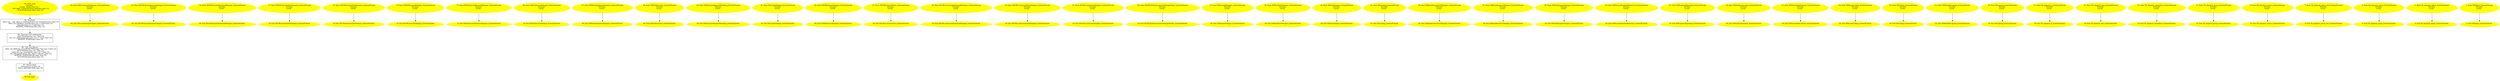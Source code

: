 digraph iCFG {
90 [label="90:  DeclStmt \n   n$4=_fun___objc_alloc_no_fail(sizeof(class Car ):unsigned long ) [line 13]\n  n$5=_fun_NSObject_init(n$4:class Car *) virtual [line 13]\n  *&honda:class Car *=n$5 [line 13]\n  REMOVE_TEMPS(n$4,n$5); [line 13]\n " shape="box"]
	

	 90 -> 89 ;
89 [label="89:  Message Call: setRunning: \n   n$3=*&honda:class Car * [line 14]\n  _fun_Car_setRunning:(n$3:class Car *,1:_Bool ) [line 14]\n  REMOVE_TEMPS(n$3); [line 14]\n " shape="box"]
	

	 89 -> 88 ;
88 [label="88:  Call _fun_NSLog \n   n$0=_fun_NSString_stringWithUTF8String:(\"%d\":char *) [line 15]\n  n$1=*&honda:class Car * [line 15]\n  n$2=_fun_Car_running(n$1:class Car *) [line 15]\n  _fun_NSLog(n$0:struct objc_object *,n$2:int ) [line 15]\n  REMOVE_TEMPS(n$0,n$1,n$2); [line 15]\n  NULLIFY(&honda,false); [line 15]\n " shape="box"]
	

	 88 -> 87 ;
87 [label="87:  Return Stmt \n   *&return:int =0 [line 16]\n  APPLY_ABSTRACTION; [line 16]\n " shape="box"]
	

	 87 -> 86 ;
86 [label="86: Exit main \n  " color=yellow style=filled]
	

85 [label="85: Start main\nFormals: \nLocals:  honda:class Car * \n   DECLARE_LOCALS(&return,&honda); [line 12]\n  NULLIFY(&honda,false); [line 12]\n " color=yellow style=filled]
	

	 85 -> 90 ;
84 [label="84: Exit NSUserActivityDelegate_frontendChecks \n  " color=yellow style=filled]
	

83 [label="83: Start NSUserActivityDelegate_frontendChecks\nFormals: \nLocals:  \n  " color=yellow style=filled]
	

	 83 -> 84 ;
82 [label="82: Exit NSURLSessionStreamDelegate_frontendChecks \n  " color=yellow style=filled]
	

81 [label="81: Start NSURLSessionStreamDelegate_frontendChecks\nFormals: \nLocals:  \n  " color=yellow style=filled]
	

	 81 -> 82 ;
80 [label="80: Exit NSURLSessionDownloadDelegate_frontendChecks \n  " color=yellow style=filled]
	

79 [label="79: Start NSURLSessionDownloadDelegate_frontendChecks\nFormals: \nLocals:  \n  " color=yellow style=filled]
	

	 79 -> 80 ;
78 [label="78: Exit NSURLSessionDataDelegate_frontendChecks \n  " color=yellow style=filled]
	

77 [label="77: Start NSURLSessionDataDelegate_frontendChecks\nFormals: \nLocals:  \n  " color=yellow style=filled]
	

	 77 -> 78 ;
76 [label="76: Exit NSURLSessionTaskDelegate_frontendChecks \n  " color=yellow style=filled]
	

75 [label="75: Start NSURLSessionTaskDelegate_frontendChecks\nFormals: \nLocals:  \n  " color=yellow style=filled]
	

	 75 -> 76 ;
74 [label="74: Exit NSURLSessionDelegate_frontendChecks \n  " color=yellow style=filled]
	

73 [label="73: Start NSURLSessionDelegate_frontendChecks\nFormals: \nLocals:  \n  " color=yellow style=filled]
	

	 73 -> 74 ;
72 [label="72: Exit NSNetServiceBrowserDelegate_frontendChecks \n  " color=yellow style=filled]
	

71 [label="71: Start NSNetServiceBrowserDelegate_frontendChecks\nFormals: \nLocals:  \n  " color=yellow style=filled]
	

	 71 -> 72 ;
70 [label="70: Exit NSNetServiceDelegate_frontendChecks \n  " color=yellow style=filled]
	

69 [label="69: Start NSNetServiceDelegate_frontendChecks\nFormals: \nLocals:  \n  " color=yellow style=filled]
	

	 69 -> 70 ;
68 [label="68: Exit NSMetadataQueryDelegate_frontendChecks \n  " color=yellow style=filled]
	

67 [label="67: Start NSMetadataQueryDelegate_frontendChecks\nFormals: \nLocals:  \n  " color=yellow style=filled]
	

	 67 -> 68 ;
66 [label="66: Exit NSFilePresenter_frontendChecks \n  " color=yellow style=filled]
	

65 [label="65: Start NSFilePresenter_frontendChecks\nFormals: \nLocals:  \n  " color=yellow style=filled]
	

	 65 -> 66 ;
64 [label="64: Exit NSExtensionRequestHandling_frontendChecks \n  " color=yellow style=filled]
	

63 [label="63: Start NSExtensionRequestHandling_frontendChecks\nFormals: \nLocals:  \n  " color=yellow style=filled]
	

	 63 -> 64 ;
62 [label="62: Exit NSCacheDelegate_frontendChecks \n  " color=yellow style=filled]
	

61 [label="61: Start NSCacheDelegate_frontendChecks\nFormals: \nLocals:  \n  " color=yellow style=filled]
	

	 61 -> 62 ;
60 [label="60: Exit NSXMLParserDelegate_frontendChecks \n  " color=yellow style=filled]
	

59 [label="59: Start NSXMLParserDelegate_frontendChecks\nFormals: \nLocals:  \n  " color=yellow style=filled]
	

	 59 -> 60 ;
58 [label="58: Exit NSURLProtocolClient_frontendChecks \n  " color=yellow style=filled]
	

57 [label="57: Start NSURLProtocolClient_frontendChecks\nFormals: \nLocals:  \n  " color=yellow style=filled]
	

	 57 -> 58 ;
56 [label="56: Exit NSURLConnectionDownloadDelegate_frontendChecks \n  " color=yellow style=filled]
	

55 [label="55: Start NSURLConnectionDownloadDelegate_frontendChecks\nFormals: \nLocals:  \n  " color=yellow style=filled]
	

	 55 -> 56 ;
54 [label="54: Exit NSURLConnectionDataDelegate_frontendChecks \n  " color=yellow style=filled]
	

53 [label="53: Start NSURLConnectionDataDelegate_frontendChecks\nFormals: \nLocals:  \n  " color=yellow style=filled]
	

	 53 -> 54 ;
52 [label="52: Exit NSURLConnectionDelegate_frontendChecks \n  " color=yellow style=filled]
	

51 [label="51: Start NSURLConnectionDelegate_frontendChecks\nFormals: \nLocals:  \n  " color=yellow style=filled]
	

	 51 -> 52 ;
50 [label="50: Exit NSURLAuthenticationChallengeSender_frontendChecks \n  " color=yellow style=filled]
	

49 [label="49: Start NSURLAuthenticationChallengeSender_frontendChecks\nFormals: \nLocals:  \n  " color=yellow style=filled]
	

	 49 -> 50 ;
48 [label="48: Exit NSStreamDelegate_frontendChecks \n  " color=yellow style=filled]
	

47 [label="47: Start NSStreamDelegate_frontendChecks\nFormals: \nLocals:  \n  " color=yellow style=filled]
	

	 47 -> 48 ;
46 [label="46: Exit NSMachPortDelegate_frontendChecks \n  " color=yellow style=filled]
	

45 [label="45: Start NSMachPortDelegate_frontendChecks\nFormals: \nLocals:  \n  " color=yellow style=filled]
	

	 45 -> 46 ;
44 [label="44: Exit NSPortDelegate_frontendChecks \n  " color=yellow style=filled]
	

43 [label="43: Start NSPortDelegate_frontendChecks\nFormals: \nLocals:  \n  " color=yellow style=filled]
	

	 43 -> 44 ;
42 [label="42: Exit NSLocking_frontendChecks \n  " color=yellow style=filled]
	

41 [label="41: Start NSLocking_frontendChecks\nFormals: \nLocals:  \n  " color=yellow style=filled]
	

	 41 -> 42 ;
40 [label="40: Exit NSKeyedUnarchiverDelegate_frontendChecks \n  " color=yellow style=filled]
	

39 [label="39: Start NSKeyedUnarchiverDelegate_frontendChecks\nFormals: \nLocals:  \n  " color=yellow style=filled]
	

	 39 -> 40 ;
38 [label="38: Exit NSKeyedArchiverDelegate_frontendChecks \n  " color=yellow style=filled]
	

37 [label="37: Start NSKeyedArchiverDelegate_frontendChecks\nFormals: \nLocals:  \n  " color=yellow style=filled]
	

	 37 -> 38 ;
36 [label="36: Exit NSFileManagerDelegate_frontendChecks \n  " color=yellow style=filled]
	

35 [label="35: Start NSFileManagerDelegate_frontendChecks\nFormals: \nLocals:  \n  " color=yellow style=filled]
	

	 35 -> 36 ;
34 [label="34: Exit NSDecimalNumberBehaviors_frontendChecks \n  " color=yellow style=filled]
	

33 [label="33: Start NSDecimalNumberBehaviors_frontendChecks\nFormals: \nLocals:  \n  " color=yellow style=filled]
	

	 33 -> 34 ;
32 [label="32: Exit NSProgressReporting_frontendChecks \n  " color=yellow style=filled]
	

31 [label="31: Start NSProgressReporting_frontendChecks\nFormals: \nLocals:  \n  " color=yellow style=filled]
	

	 31 -> 32 ;
30 [label="30: Exit NSFastEnumeration_frontendChecks \n  " color=yellow style=filled]
	

29 [label="29: Start NSFastEnumeration_frontendChecks\nFormals: \nLocals:  \n  " color=yellow style=filled]
	

	 29 -> 30 ;
28 [label="28: Exit NSDiscardableContent_frontendChecks \n  " color=yellow style=filled]
	

27 [label="27: Start NSDiscardableContent_frontendChecks\nFormals: \nLocals:  \n  " color=yellow style=filled]
	

	 27 -> 28 ;
26 [label="26: Exit NSSecureCoding_frontendChecks \n  " color=yellow style=filled]
	

25 [label="25: Start NSSecureCoding_frontendChecks\nFormals: \nLocals:  \n  " color=yellow style=filled]
	

	 25 -> 26 ;
24 [label="24: Exit NSCoding_frontendChecks \n  " color=yellow style=filled]
	

23 [label="23: Start NSCoding_frontendChecks\nFormals: \nLocals:  \n  " color=yellow style=filled]
	

	 23 -> 24 ;
22 [label="22: Exit NSMutableCopying_frontendChecks \n  " color=yellow style=filled]
	

21 [label="21: Start NSMutableCopying_frontendChecks\nFormals: \nLocals:  \n  " color=yellow style=filled]
	

	 21 -> 22 ;
20 [label="20: Exit NSCopying_frontendChecks \n  " color=yellow style=filled]
	

19 [label="19: Start NSCopying_frontendChecks\nFormals: \nLocals:  \n  " color=yellow style=filled]
	

	 19 -> 20 ;
18 [label="18: Exit OS_dispatch_io_frontendChecks \n  " color=yellow style=filled]
	

17 [label="17: Start OS_dispatch_io_frontendChecks\nFormals: \nLocals:  \n  " color=yellow style=filled]
	

	 17 -> 18 ;
16 [label="16: Exit OS_dispatch_data_frontendChecks \n  " color=yellow style=filled]
	

15 [label="15: Start OS_dispatch_data_frontendChecks\nFormals: \nLocals:  \n  " color=yellow style=filled]
	

	 15 -> 16 ;
14 [label="14: Exit OS_dispatch_semaphore_frontendChecks \n  " color=yellow style=filled]
	

13 [label="13: Start OS_dispatch_semaphore_frontendChecks\nFormals: \nLocals:  \n  " color=yellow style=filled]
	

	 13 -> 14 ;
12 [label="12: Exit OS_dispatch_group_frontendChecks \n  " color=yellow style=filled]
	

11 [label="11: Start OS_dispatch_group_frontendChecks\nFormals: \nLocals:  \n  " color=yellow style=filled]
	

	 11 -> 12 ;
10 [label="10: Exit OS_dispatch_source_frontendChecks \n  " color=yellow style=filled]
	

9 [label="9: Start OS_dispatch_source_frontendChecks\nFormals: \nLocals:  \n  " color=yellow style=filled]
	

	 9 -> 10 ;
8 [label="8: Exit OS_dispatch_queue_attr_frontendChecks \n  " color=yellow style=filled]
	

7 [label="7: Start OS_dispatch_queue_attr_frontendChecks\nFormals: \nLocals:  \n  " color=yellow style=filled]
	

	 7 -> 8 ;
6 [label="6: Exit OS_dispatch_queue_frontendChecks \n  " color=yellow style=filled]
	

5 [label="5: Start OS_dispatch_queue_frontendChecks\nFormals: \nLocals:  \n  " color=yellow style=filled]
	

	 5 -> 6 ;
4 [label="4: Exit OS_dispatch_object_frontendChecks \n  " color=yellow style=filled]
	

3 [label="3: Start OS_dispatch_object_frontendChecks\nFormals: \nLocals:  \n  " color=yellow style=filled]
	

	 3 -> 4 ;
2 [label="2: Exit NSObject_frontendChecks \n  " color=yellow style=filled]
	

1 [label="1: Start NSObject_frontendChecks\nFormals: \nLocals:  \n  " color=yellow style=filled]
	

	 1 -> 2 ;
}

